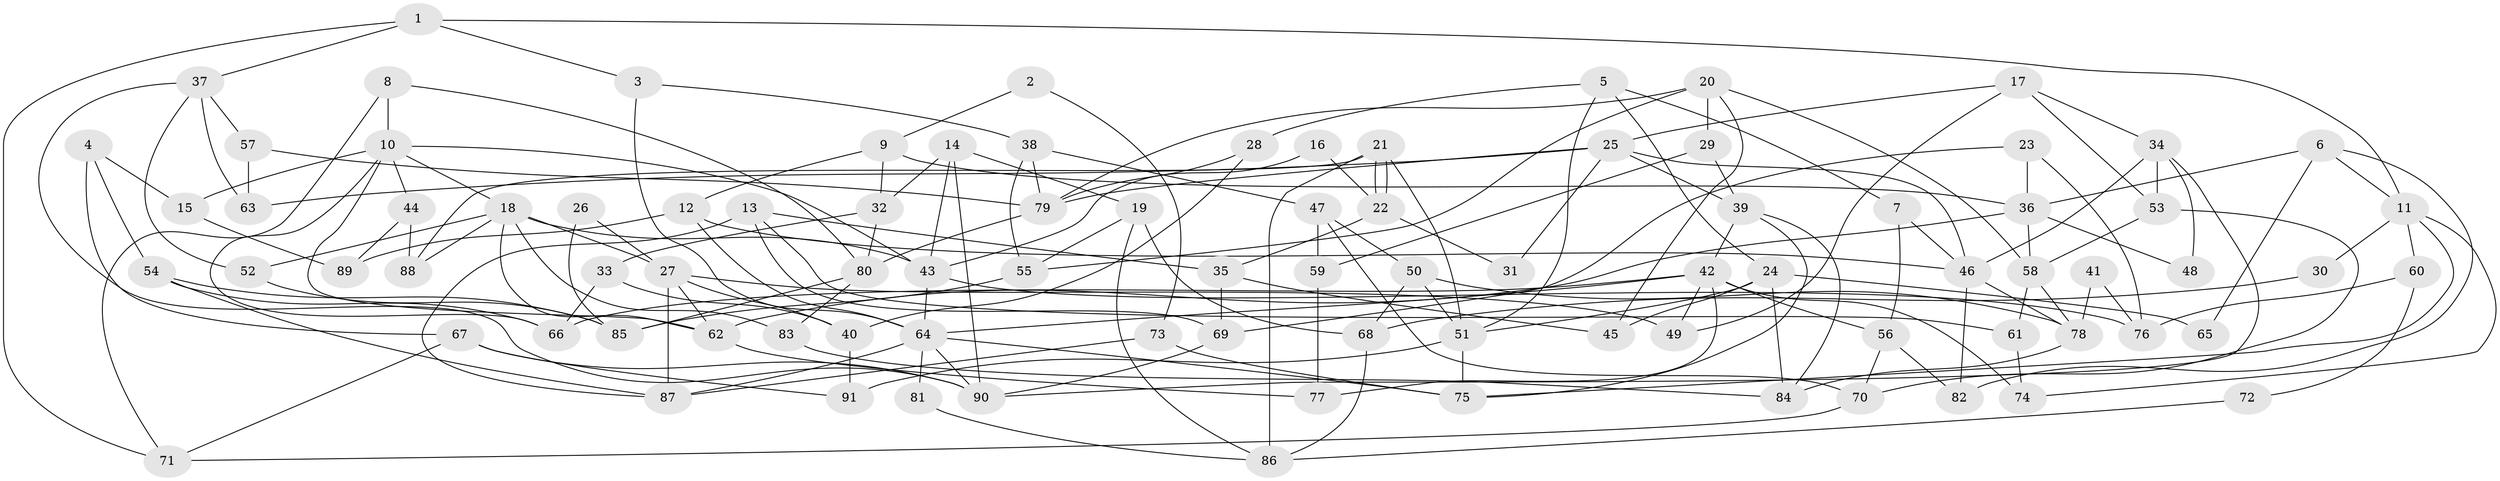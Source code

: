 // Generated by graph-tools (version 1.1) at 2025/02/03/09/25 03:02:08]
// undirected, 91 vertices, 182 edges
graph export_dot {
graph [start="1"]
  node [color=gray90,style=filled];
  1;
  2;
  3;
  4;
  5;
  6;
  7;
  8;
  9;
  10;
  11;
  12;
  13;
  14;
  15;
  16;
  17;
  18;
  19;
  20;
  21;
  22;
  23;
  24;
  25;
  26;
  27;
  28;
  29;
  30;
  31;
  32;
  33;
  34;
  35;
  36;
  37;
  38;
  39;
  40;
  41;
  42;
  43;
  44;
  45;
  46;
  47;
  48;
  49;
  50;
  51;
  52;
  53;
  54;
  55;
  56;
  57;
  58;
  59;
  60;
  61;
  62;
  63;
  64;
  65;
  66;
  67;
  68;
  69;
  70;
  71;
  72;
  73;
  74;
  75;
  76;
  77;
  78;
  79;
  80;
  81;
  82;
  83;
  84;
  85;
  86;
  87;
  88;
  89;
  90;
  91;
  1 -- 71;
  1 -- 37;
  1 -- 3;
  1 -- 11;
  2 -- 73;
  2 -- 9;
  3 -- 64;
  3 -- 38;
  4 -- 67;
  4 -- 54;
  4 -- 15;
  5 -- 7;
  5 -- 51;
  5 -- 24;
  5 -- 28;
  6 -- 36;
  6 -- 11;
  6 -- 65;
  6 -- 82;
  7 -- 46;
  7 -- 56;
  8 -- 80;
  8 -- 10;
  8 -- 71;
  9 -- 12;
  9 -- 32;
  9 -- 36;
  10 -- 66;
  10 -- 43;
  10 -- 15;
  10 -- 18;
  10 -- 44;
  10 -- 62;
  11 -- 75;
  11 -- 30;
  11 -- 60;
  11 -- 74;
  12 -- 64;
  12 -- 46;
  12 -- 89;
  13 -- 87;
  13 -- 69;
  13 -- 35;
  13 -- 61;
  14 -- 43;
  14 -- 19;
  14 -- 32;
  14 -- 90;
  15 -- 89;
  16 -- 22;
  16 -- 43;
  17 -- 34;
  17 -- 25;
  17 -- 49;
  17 -- 53;
  18 -- 27;
  18 -- 43;
  18 -- 52;
  18 -- 62;
  18 -- 83;
  18 -- 88;
  19 -- 86;
  19 -- 55;
  19 -- 68;
  20 -- 58;
  20 -- 29;
  20 -- 45;
  20 -- 55;
  20 -- 79;
  21 -- 88;
  21 -- 22;
  21 -- 22;
  21 -- 51;
  21 -- 86;
  22 -- 35;
  22 -- 31;
  23 -- 36;
  23 -- 69;
  23 -- 76;
  24 -- 84;
  24 -- 45;
  24 -- 51;
  24 -- 65;
  25 -- 63;
  25 -- 79;
  25 -- 31;
  25 -- 39;
  25 -- 46;
  26 -- 27;
  26 -- 85;
  27 -- 62;
  27 -- 49;
  27 -- 40;
  27 -- 87;
  28 -- 79;
  28 -- 40;
  29 -- 39;
  29 -- 59;
  30 -- 68;
  32 -- 80;
  32 -- 33;
  33 -- 40;
  33 -- 66;
  34 -- 53;
  34 -- 90;
  34 -- 46;
  34 -- 48;
  35 -- 45;
  35 -- 69;
  36 -- 62;
  36 -- 48;
  36 -- 58;
  37 -- 52;
  37 -- 90;
  37 -- 57;
  37 -- 63;
  38 -- 55;
  38 -- 47;
  38 -- 79;
  39 -- 75;
  39 -- 42;
  39 -- 84;
  40 -- 91;
  41 -- 76;
  41 -- 78;
  42 -- 56;
  42 -- 49;
  42 -- 64;
  42 -- 66;
  42 -- 74;
  42 -- 77;
  43 -- 64;
  43 -- 76;
  44 -- 89;
  44 -- 88;
  46 -- 78;
  46 -- 82;
  47 -- 50;
  47 -- 59;
  47 -- 70;
  50 -- 78;
  50 -- 51;
  50 -- 68;
  51 -- 75;
  51 -- 91;
  52 -- 85;
  53 -- 58;
  53 -- 70;
  54 -- 87;
  54 -- 66;
  54 -- 85;
  55 -- 85;
  56 -- 82;
  56 -- 70;
  57 -- 79;
  57 -- 63;
  58 -- 61;
  58 -- 78;
  59 -- 77;
  60 -- 76;
  60 -- 72;
  61 -- 74;
  62 -- 77;
  64 -- 90;
  64 -- 75;
  64 -- 81;
  64 -- 87;
  67 -- 71;
  67 -- 91;
  67 -- 90;
  68 -- 86;
  69 -- 90;
  70 -- 71;
  72 -- 86;
  73 -- 87;
  73 -- 75;
  78 -- 84;
  79 -- 80;
  80 -- 83;
  80 -- 85;
  81 -- 86;
  83 -- 84;
}
